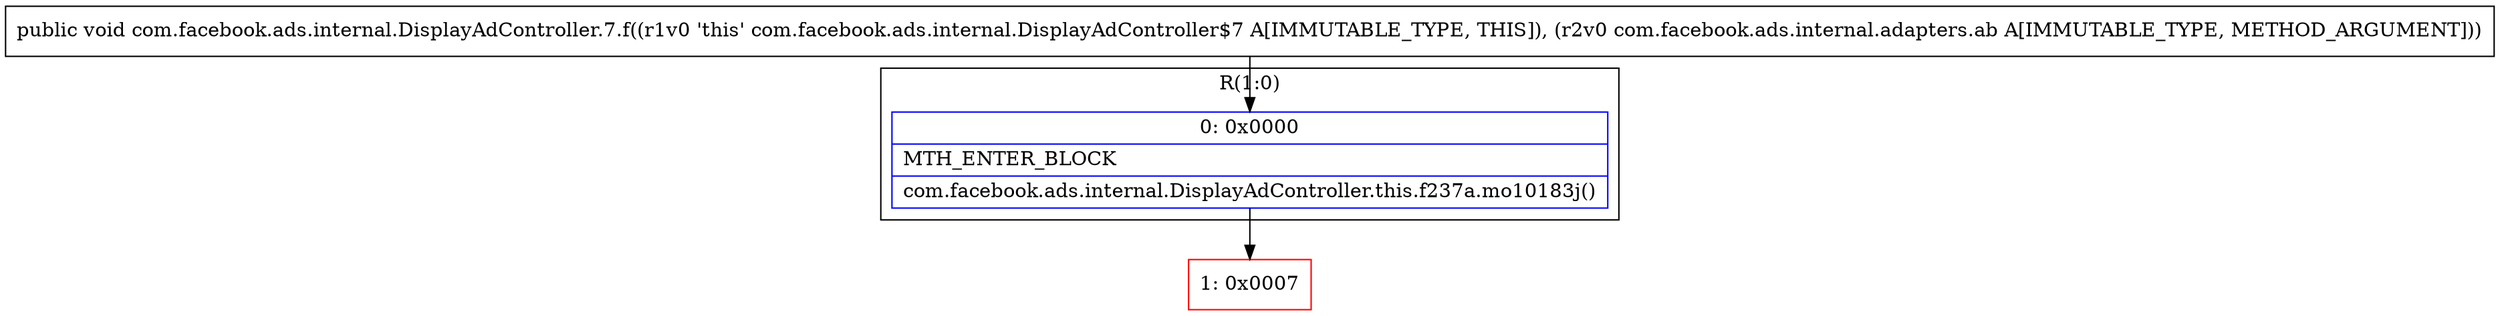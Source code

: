 digraph "CFG forcom.facebook.ads.internal.DisplayAdController.7.f(Lcom\/facebook\/ads\/internal\/adapters\/ab;)V" {
subgraph cluster_Region_1726677819 {
label = "R(1:0)";
node [shape=record,color=blue];
Node_0 [shape=record,label="{0\:\ 0x0000|MTH_ENTER_BLOCK\l|com.facebook.ads.internal.DisplayAdController.this.f237a.mo10183j()\l}"];
}
Node_1 [shape=record,color=red,label="{1\:\ 0x0007}"];
MethodNode[shape=record,label="{public void com.facebook.ads.internal.DisplayAdController.7.f((r1v0 'this' com.facebook.ads.internal.DisplayAdController$7 A[IMMUTABLE_TYPE, THIS]), (r2v0 com.facebook.ads.internal.adapters.ab A[IMMUTABLE_TYPE, METHOD_ARGUMENT])) }"];
MethodNode -> Node_0;
Node_0 -> Node_1;
}

